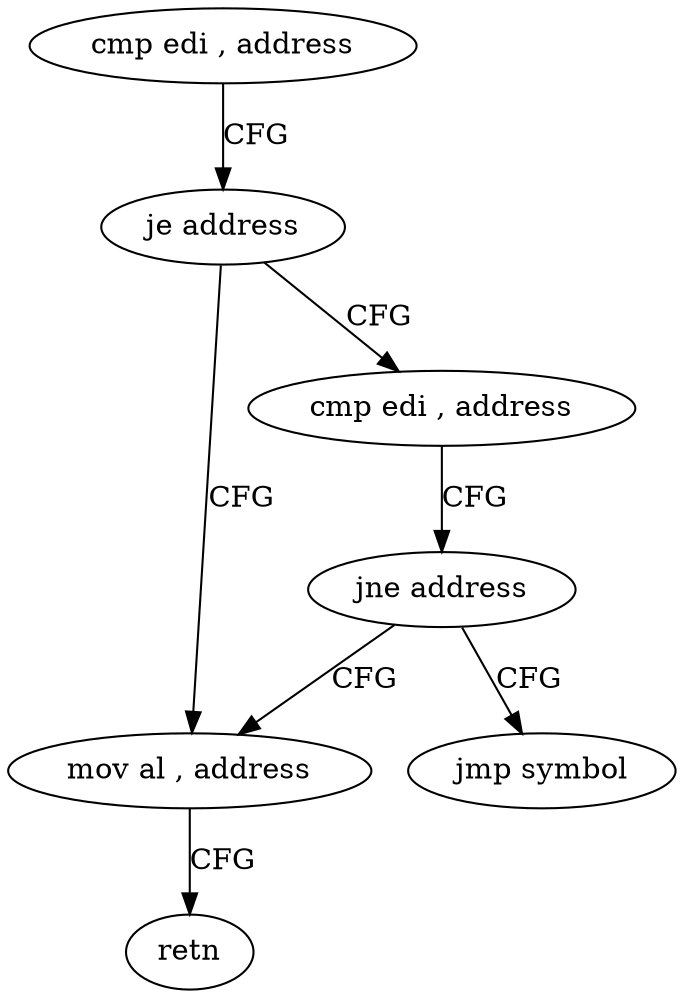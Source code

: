 digraph "func" {
"4223984" [label = "cmp edi , address" ]
"4223987" [label = "je address" ]
"4223994" [label = "mov al , address" ]
"4223989" [label = "cmp edi , address" ]
"4223996" [label = "retn" ]
"4223992" [label = "jne address" ]
"4223997" [label = "jmp symbol" ]
"4223984" -> "4223987" [ label = "CFG" ]
"4223987" -> "4223994" [ label = "CFG" ]
"4223987" -> "4223989" [ label = "CFG" ]
"4223994" -> "4223996" [ label = "CFG" ]
"4223989" -> "4223992" [ label = "CFG" ]
"4223992" -> "4223997" [ label = "CFG" ]
"4223992" -> "4223994" [ label = "CFG" ]
}
